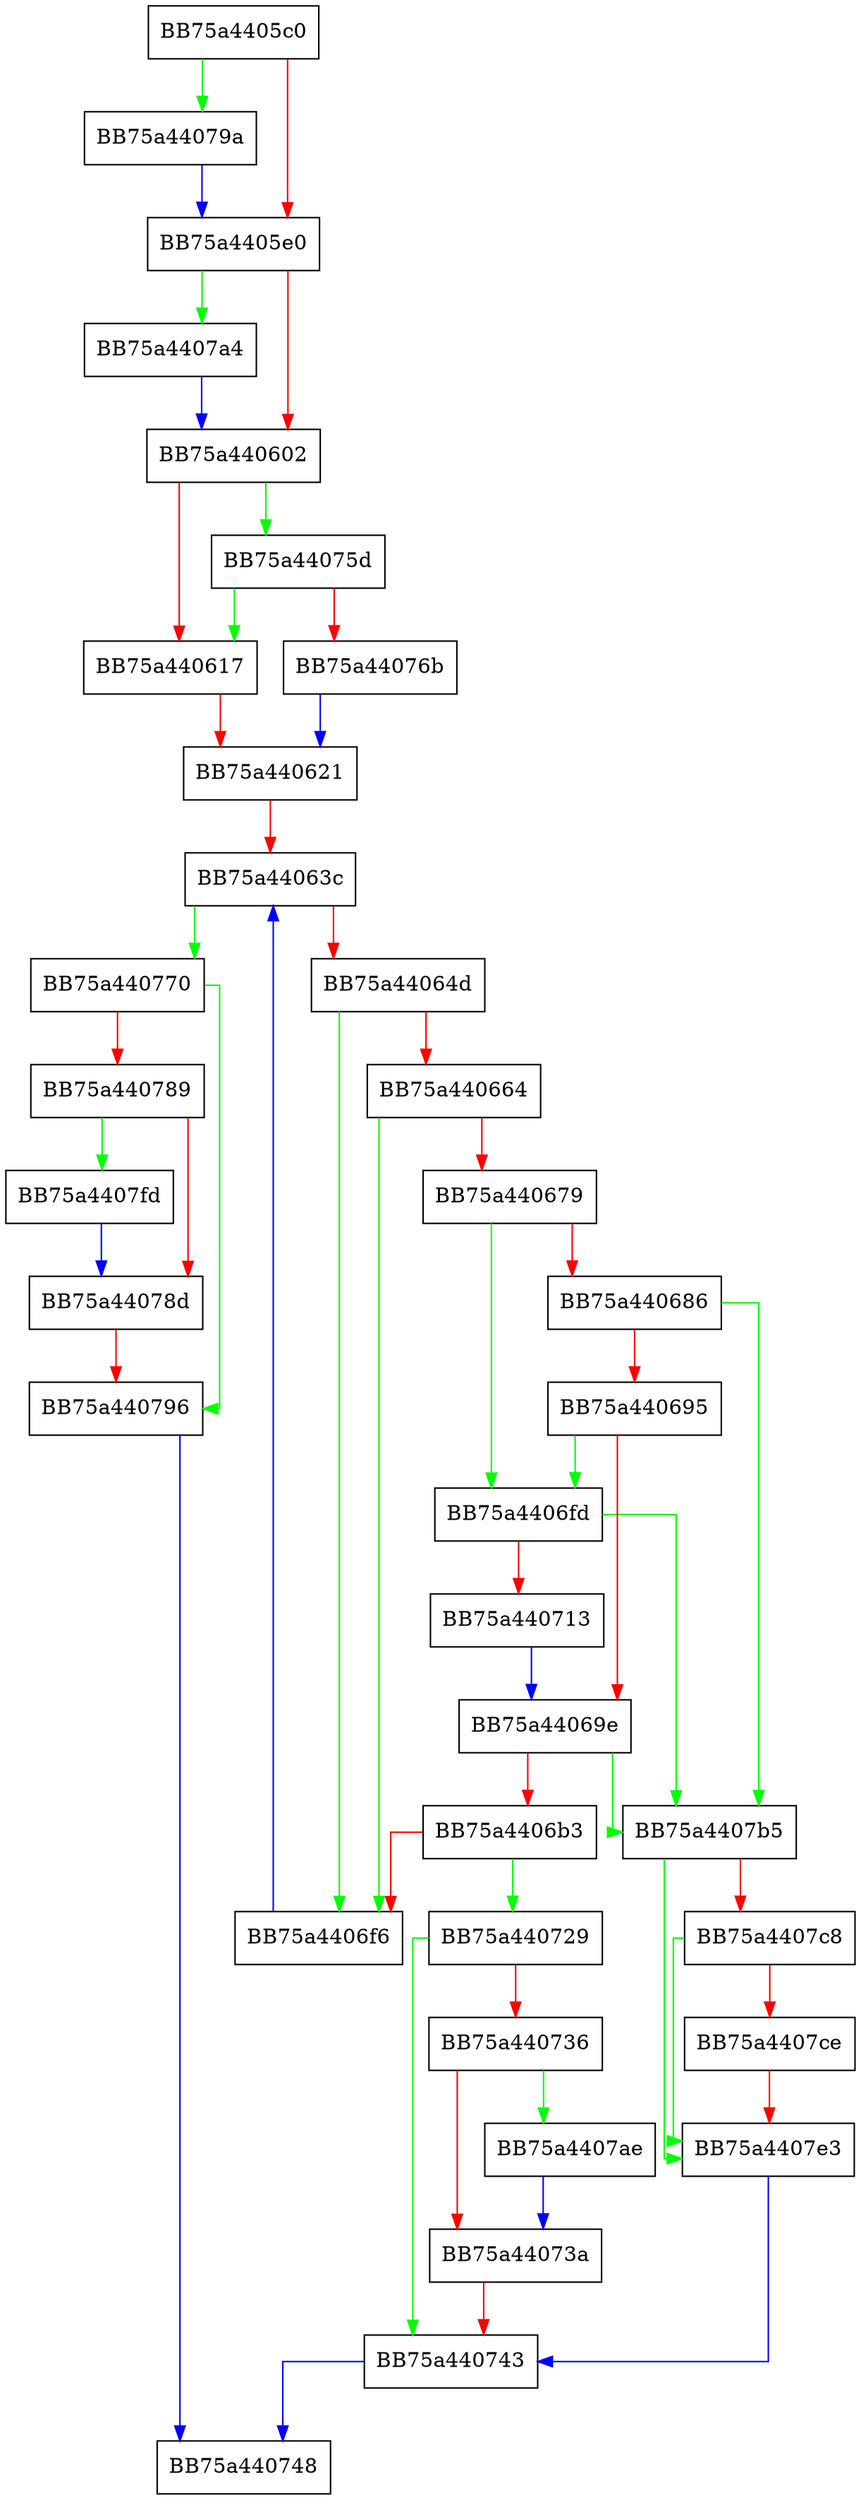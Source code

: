 digraph expand_user_prefixes {
  node [shape="box"];
  graph [splines=ortho];
  BB75a4405c0 -> BB75a44079a [color="green"];
  BB75a4405c0 -> BB75a4405e0 [color="red"];
  BB75a4405e0 -> BB75a4407a4 [color="green"];
  BB75a4405e0 -> BB75a440602 [color="red"];
  BB75a440602 -> BB75a44075d [color="green"];
  BB75a440602 -> BB75a440617 [color="red"];
  BB75a440617 -> BB75a440621 [color="red"];
  BB75a440621 -> BB75a44063c [color="red"];
  BB75a44063c -> BB75a440770 [color="green"];
  BB75a44063c -> BB75a44064d [color="red"];
  BB75a44064d -> BB75a4406f6 [color="green"];
  BB75a44064d -> BB75a440664 [color="red"];
  BB75a440664 -> BB75a4406f6 [color="green"];
  BB75a440664 -> BB75a440679 [color="red"];
  BB75a440679 -> BB75a4406fd [color="green"];
  BB75a440679 -> BB75a440686 [color="red"];
  BB75a440686 -> BB75a4407b5 [color="green"];
  BB75a440686 -> BB75a440695 [color="red"];
  BB75a440695 -> BB75a4406fd [color="green"];
  BB75a440695 -> BB75a44069e [color="red"];
  BB75a44069e -> BB75a4407b5 [color="green"];
  BB75a44069e -> BB75a4406b3 [color="red"];
  BB75a4406b3 -> BB75a440729 [color="green"];
  BB75a4406b3 -> BB75a4406f6 [color="red"];
  BB75a4406f6 -> BB75a44063c [color="blue"];
  BB75a4406fd -> BB75a4407b5 [color="green"];
  BB75a4406fd -> BB75a440713 [color="red"];
  BB75a440713 -> BB75a44069e [color="blue"];
  BB75a440729 -> BB75a440743 [color="green"];
  BB75a440729 -> BB75a440736 [color="red"];
  BB75a440736 -> BB75a4407ae [color="green"];
  BB75a440736 -> BB75a44073a [color="red"];
  BB75a44073a -> BB75a440743 [color="red"];
  BB75a440743 -> BB75a440748 [color="blue"];
  BB75a44075d -> BB75a440617 [color="green"];
  BB75a44075d -> BB75a44076b [color="red"];
  BB75a44076b -> BB75a440621 [color="blue"];
  BB75a440770 -> BB75a440796 [color="green"];
  BB75a440770 -> BB75a440789 [color="red"];
  BB75a440789 -> BB75a4407fd [color="green"];
  BB75a440789 -> BB75a44078d [color="red"];
  BB75a44078d -> BB75a440796 [color="red"];
  BB75a440796 -> BB75a440748 [color="blue"];
  BB75a44079a -> BB75a4405e0 [color="blue"];
  BB75a4407a4 -> BB75a440602 [color="blue"];
  BB75a4407ae -> BB75a44073a [color="blue"];
  BB75a4407b5 -> BB75a4407e3 [color="green"];
  BB75a4407b5 -> BB75a4407c8 [color="red"];
  BB75a4407c8 -> BB75a4407e3 [color="green"];
  BB75a4407c8 -> BB75a4407ce [color="red"];
  BB75a4407ce -> BB75a4407e3 [color="red"];
  BB75a4407e3 -> BB75a440743 [color="blue"];
  BB75a4407fd -> BB75a44078d [color="blue"];
}